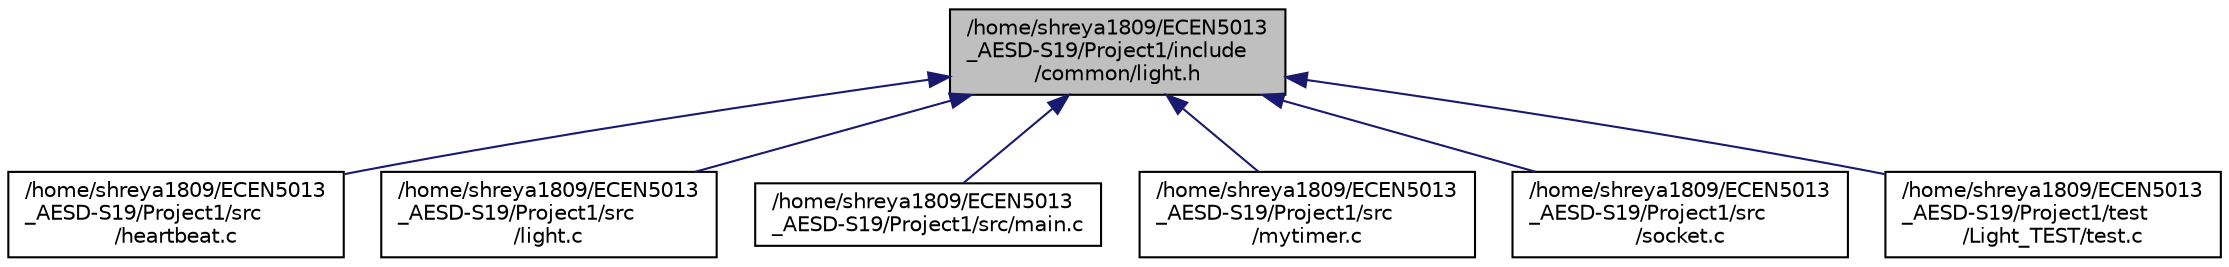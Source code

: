 digraph "/home/shreya1809/ECEN5013_AESD-S19/Project1/include/common/light.h"
{
  edge [fontname="Helvetica",fontsize="10",labelfontname="Helvetica",labelfontsize="10"];
  node [fontname="Helvetica",fontsize="10",shape=record];
  Node1 [label="/home/shreya1809/ECEN5013\l_AESD-S19/Project1/include\l/common/light.h",height=0.2,width=0.4,color="black", fillcolor="grey75", style="filled", fontcolor="black"];
  Node1 -> Node2 [dir="back",color="midnightblue",fontsize="10",style="solid",fontname="Helvetica"];
  Node2 [label="/home/shreya1809/ECEN5013\l_AESD-S19/Project1/src\l/heartbeat.c",height=0.2,width=0.4,color="black", fillcolor="white", style="filled",URL="$heartbeat_8c_source.html"];
  Node1 -> Node3 [dir="back",color="midnightblue",fontsize="10",style="solid",fontname="Helvetica"];
  Node3 [label="/home/shreya1809/ECEN5013\l_AESD-S19/Project1/src\l/light.c",height=0.2,width=0.4,color="black", fillcolor="white", style="filled",URL="$light_8c_source.html"];
  Node1 -> Node4 [dir="back",color="midnightblue",fontsize="10",style="solid",fontname="Helvetica"];
  Node4 [label="/home/shreya1809/ECEN5013\l_AESD-S19/Project1/src/main.c",height=0.2,width=0.4,color="black", fillcolor="white", style="filled",URL="$main_8c.html",tooltip="main thread "];
  Node1 -> Node5 [dir="back",color="midnightblue",fontsize="10",style="solid",fontname="Helvetica"];
  Node5 [label="/home/shreya1809/ECEN5013\l_AESD-S19/Project1/src\l/mytimer.c",height=0.2,width=0.4,color="black", fillcolor="white", style="filled",URL="$mytimer_8c_source.html"];
  Node1 -> Node6 [dir="back",color="midnightblue",fontsize="10",style="solid",fontname="Helvetica"];
  Node6 [label="/home/shreya1809/ECEN5013\l_AESD-S19/Project1/src\l/socket.c",height=0.2,width=0.4,color="black", fillcolor="white", style="filled",URL="$socket_8c.html"];
  Node1 -> Node7 [dir="back",color="midnightblue",fontsize="10",style="solid",fontname="Helvetica"];
  Node7 [label="/home/shreya1809/ECEN5013\l_AESD-S19/Project1/test\l/Light_TEST/test.c",height=0.2,width=0.4,color="black", fillcolor="white", style="filled",URL="$Light__TEST_2test_8c_source.html"];
}
